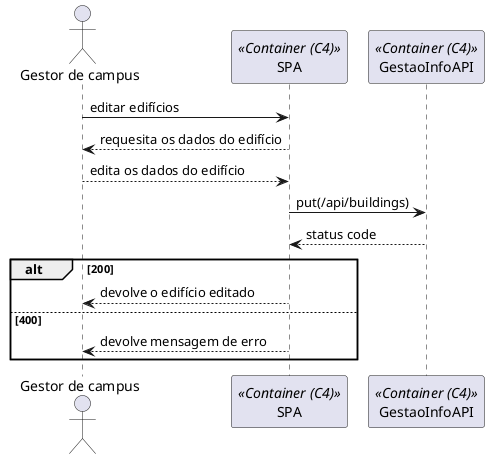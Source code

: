 @startuml

actor "Gestor de campus" as Actor
participant "SPA" as Container <<Container (C4)>>
participant "GestaoInfoAPI" as API <<Container (C4)>>

Actor -> Container:  editar edifícios
Container --> Actor: requesita os dados do edifício
Actor --> Container: edita os dados do edifício
Container -> API: put(/api/buildings)

API --> Container: status code
alt 200
    Container --> Actor: devolve o edifício editado
else 400
    Container --> Actor: devolve mensagem de erro
end

@enduml
